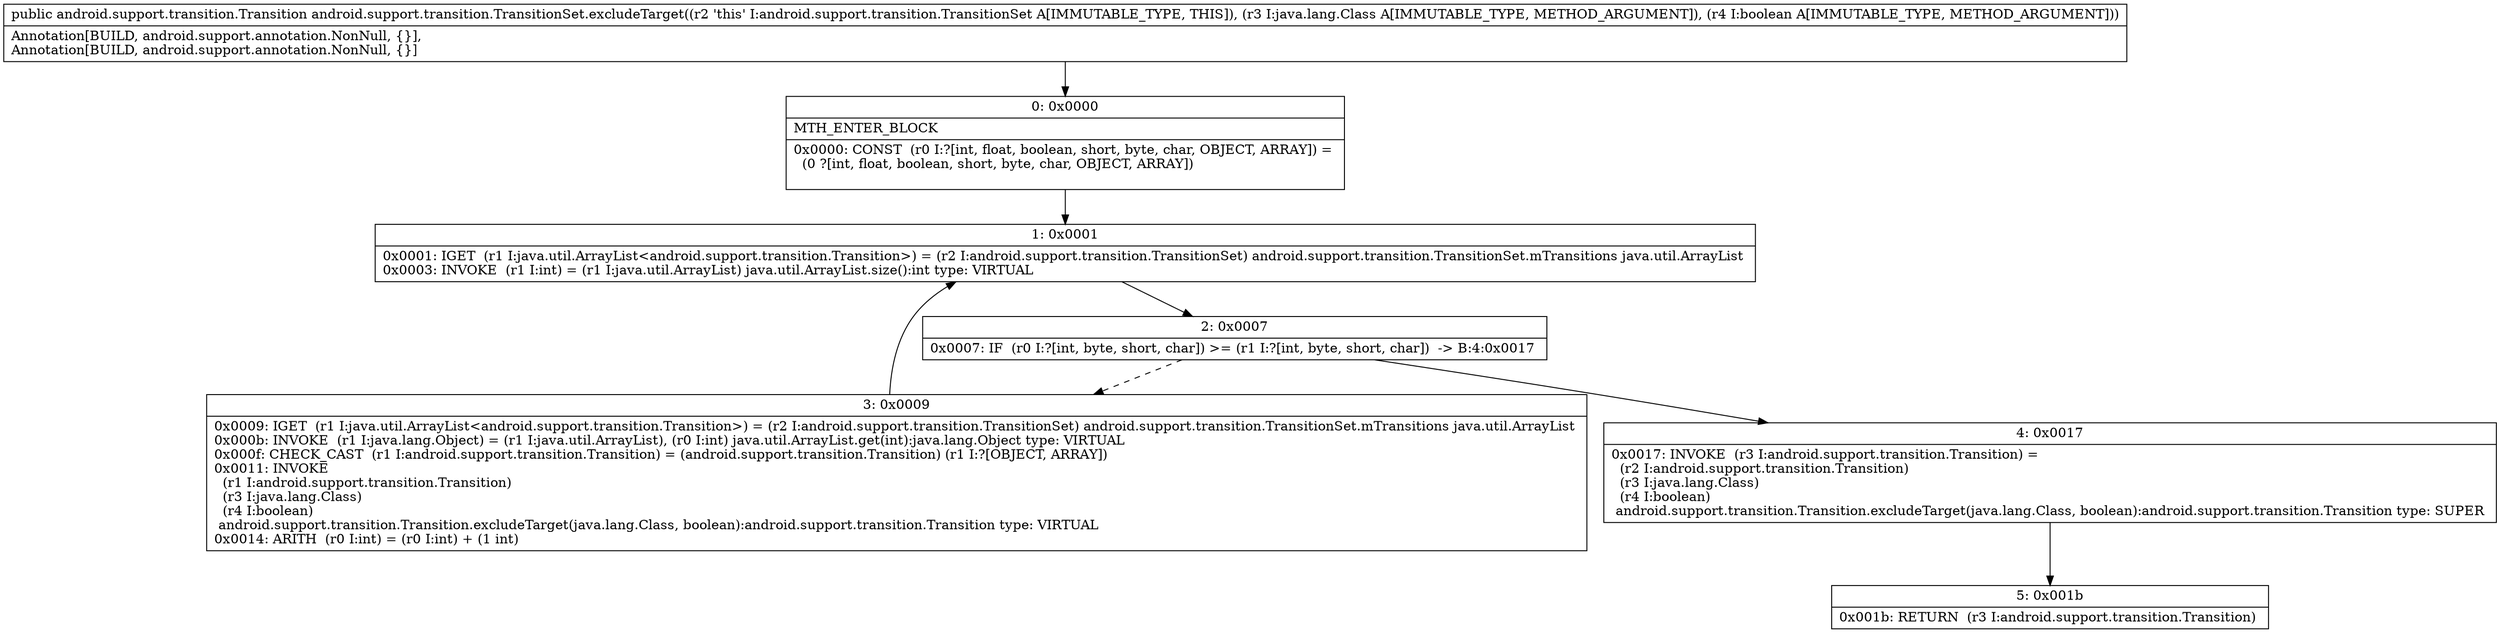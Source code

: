 digraph "CFG forandroid.support.transition.TransitionSet.excludeTarget(Ljava\/lang\/Class;Z)Landroid\/support\/transition\/Transition;" {
Node_0 [shape=record,label="{0\:\ 0x0000|MTH_ENTER_BLOCK\l|0x0000: CONST  (r0 I:?[int, float, boolean, short, byte, char, OBJECT, ARRAY]) = \l  (0 ?[int, float, boolean, short, byte, char, OBJECT, ARRAY])\l \l}"];
Node_1 [shape=record,label="{1\:\ 0x0001|0x0001: IGET  (r1 I:java.util.ArrayList\<android.support.transition.Transition\>) = (r2 I:android.support.transition.TransitionSet) android.support.transition.TransitionSet.mTransitions java.util.ArrayList \l0x0003: INVOKE  (r1 I:int) = (r1 I:java.util.ArrayList) java.util.ArrayList.size():int type: VIRTUAL \l}"];
Node_2 [shape=record,label="{2\:\ 0x0007|0x0007: IF  (r0 I:?[int, byte, short, char]) \>= (r1 I:?[int, byte, short, char])  \-\> B:4:0x0017 \l}"];
Node_3 [shape=record,label="{3\:\ 0x0009|0x0009: IGET  (r1 I:java.util.ArrayList\<android.support.transition.Transition\>) = (r2 I:android.support.transition.TransitionSet) android.support.transition.TransitionSet.mTransitions java.util.ArrayList \l0x000b: INVOKE  (r1 I:java.lang.Object) = (r1 I:java.util.ArrayList), (r0 I:int) java.util.ArrayList.get(int):java.lang.Object type: VIRTUAL \l0x000f: CHECK_CAST  (r1 I:android.support.transition.Transition) = (android.support.transition.Transition) (r1 I:?[OBJECT, ARRAY]) \l0x0011: INVOKE  \l  (r1 I:android.support.transition.Transition)\l  (r3 I:java.lang.Class)\l  (r4 I:boolean)\l android.support.transition.Transition.excludeTarget(java.lang.Class, boolean):android.support.transition.Transition type: VIRTUAL \l0x0014: ARITH  (r0 I:int) = (r0 I:int) + (1 int) \l}"];
Node_4 [shape=record,label="{4\:\ 0x0017|0x0017: INVOKE  (r3 I:android.support.transition.Transition) = \l  (r2 I:android.support.transition.Transition)\l  (r3 I:java.lang.Class)\l  (r4 I:boolean)\l android.support.transition.Transition.excludeTarget(java.lang.Class, boolean):android.support.transition.Transition type: SUPER \l}"];
Node_5 [shape=record,label="{5\:\ 0x001b|0x001b: RETURN  (r3 I:android.support.transition.Transition) \l}"];
MethodNode[shape=record,label="{public android.support.transition.Transition android.support.transition.TransitionSet.excludeTarget((r2 'this' I:android.support.transition.TransitionSet A[IMMUTABLE_TYPE, THIS]), (r3 I:java.lang.Class A[IMMUTABLE_TYPE, METHOD_ARGUMENT]), (r4 I:boolean A[IMMUTABLE_TYPE, METHOD_ARGUMENT]))  | Annotation[BUILD, android.support.annotation.NonNull, \{\}], \lAnnotation[BUILD, android.support.annotation.NonNull, \{\}]\l}"];
MethodNode -> Node_0;
Node_0 -> Node_1;
Node_1 -> Node_2;
Node_2 -> Node_3[style=dashed];
Node_2 -> Node_4;
Node_3 -> Node_1;
Node_4 -> Node_5;
}

